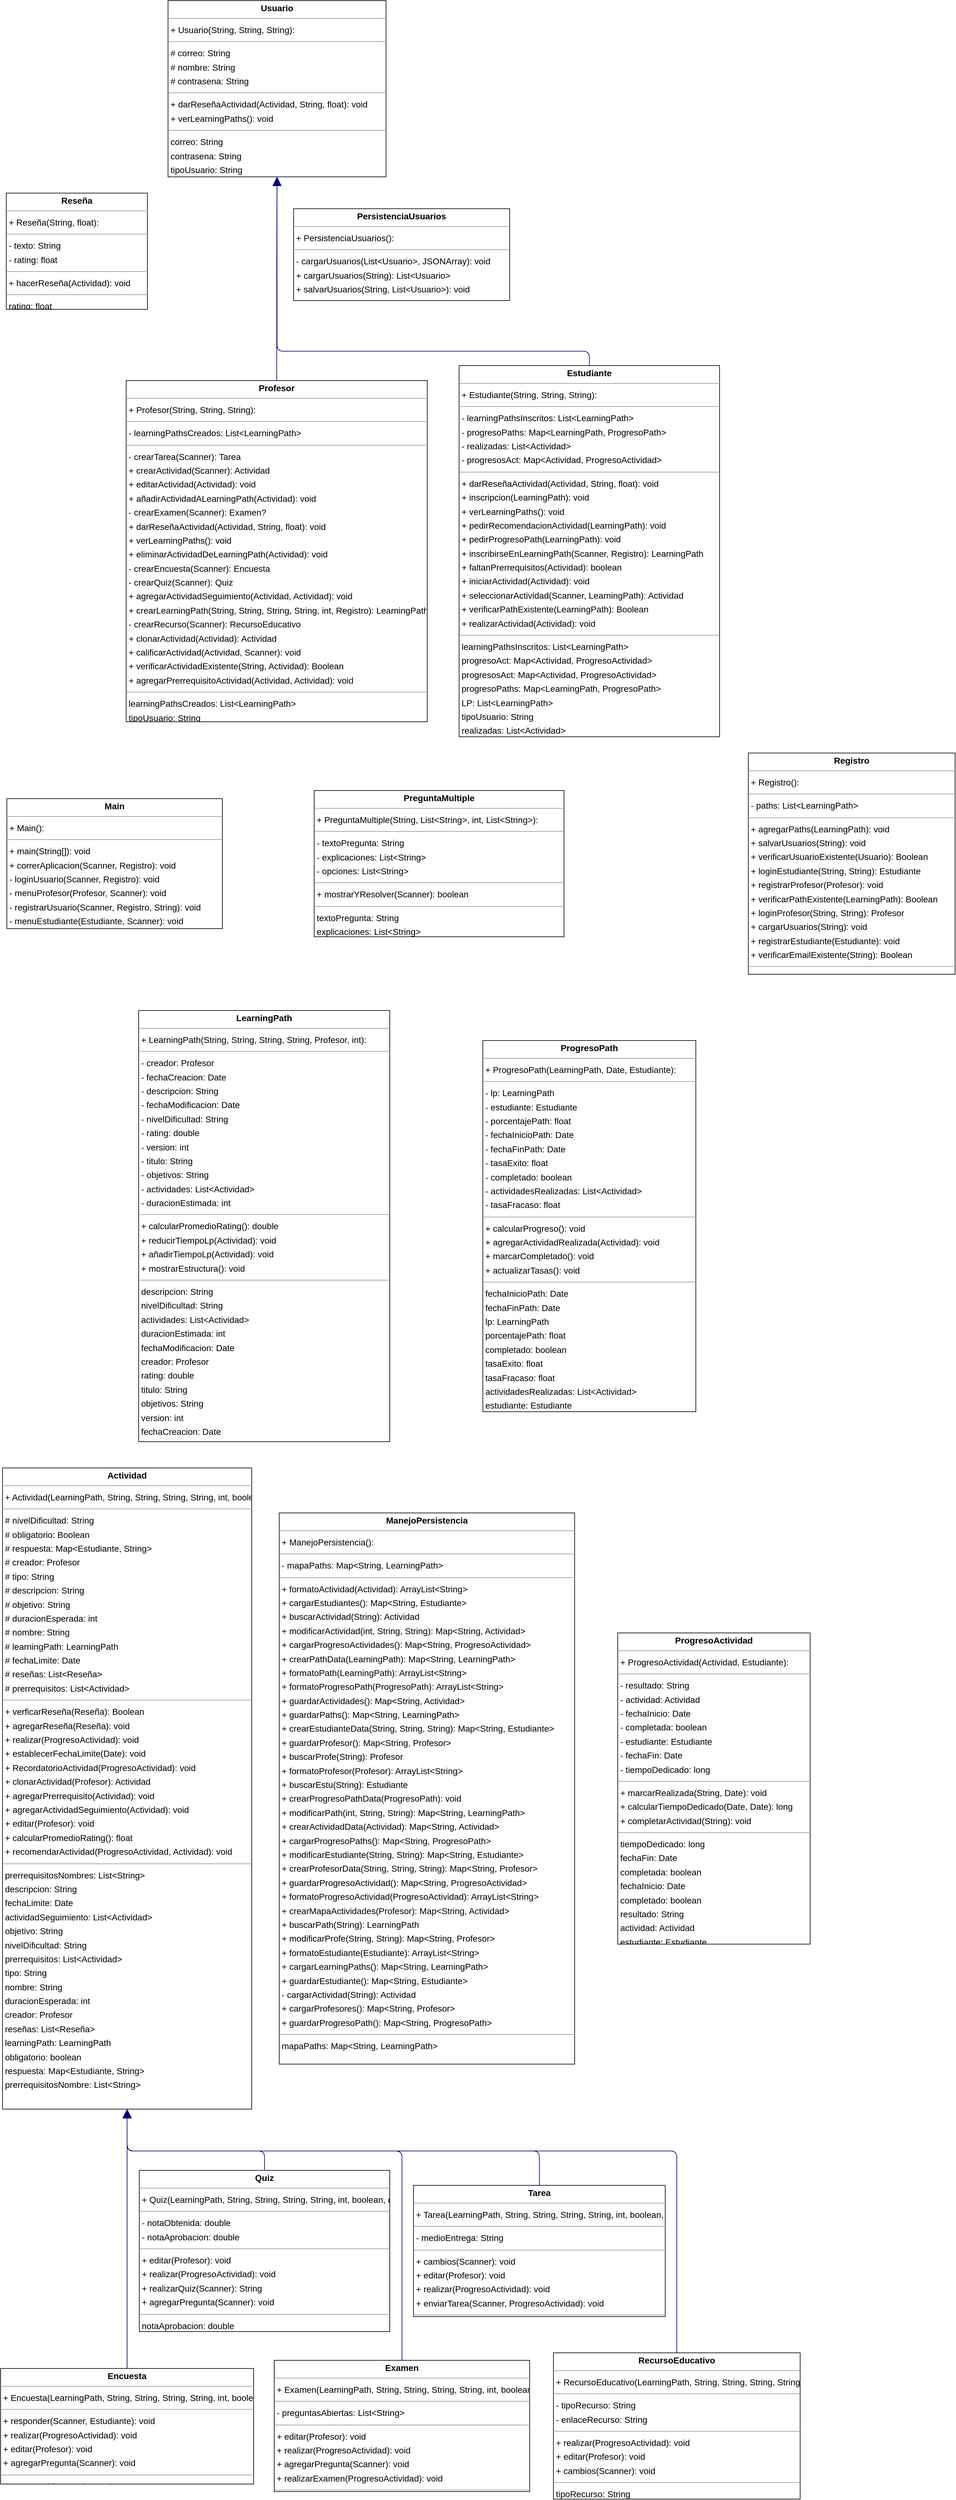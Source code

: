 <mxGraphModel dx="0" dy="0" grid="1" gridSize="10" guides="1" tooltips="1" connect="1" arrows="1" fold="1" page="0" pageScale="1" background="none" math="0" shadow="0">
  <root>
    <mxCell id="0" />
    <mxCell id="1" parent="0" />
    <mxCell id="node14" parent="1" vertex="1" value="&lt;p style=&quot;margin:0px;margin-top:4px;text-align:center;&quot;&gt;&lt;b&gt;Actividad&lt;/b&gt;&lt;/p&gt;&lt;hr size=&quot;1&quot;/&gt;&lt;p style=&quot;margin:0 0 0 4px;line-height:1.6;&quot;&gt;+ Actividad(LearningPath, String, String, String, String, int, boolean, Profesor): &lt;/p&gt;&lt;hr size=&quot;1&quot;/&gt;&lt;p style=&quot;margin:0 0 0 4px;line-height:1.6;&quot;&gt;# nivelDificultad: String&lt;br/&gt;# obligatorio: Boolean&lt;br/&gt;# respuesta: Map&amp;lt;Estudiante, String&amp;gt;&lt;br/&gt;# creador: Profesor&lt;br/&gt;# tipo: String&lt;br/&gt;# descripcion: String&lt;br/&gt;# objetivo: String&lt;br/&gt;# duracionEsperada: int&lt;br/&gt;# nombre: String&lt;br/&gt;# learningPath: LearningPath&lt;br/&gt;# fechaLimite: Date&lt;br/&gt;# reseñas: List&amp;lt;Reseña&amp;gt;&lt;br/&gt;# prerrequisitos: List&amp;lt;Actividad&amp;gt;&lt;/p&gt;&lt;hr size=&quot;1&quot;/&gt;&lt;p style=&quot;margin:0 0 0 4px;line-height:1.6;&quot;&gt;+ verficarReseña(Reseña): Boolean&lt;br/&gt;+ agregarReseña(Reseña): void&lt;br/&gt;+ realizar(ProgresoActividad): void&lt;br/&gt;+ establecerFechaLimite(Date): void&lt;br/&gt;+ RecordatorioActividad(ProgresoActividad): void&lt;br/&gt;+ clonarActividad(Profesor): Actividad&lt;br/&gt;+ agregarPrerrequisito(Actividad): void&lt;br/&gt;+ agregarActividadSeguimiento(Actividad): void&lt;br/&gt;+ editar(Profesor): void&lt;br/&gt;+ calcularPromedioRating(): float&lt;br/&gt;+ recomendarActividad(ProgresoActividad, Actividad): void&lt;/p&gt;&lt;hr size=&quot;1&quot;/&gt;&lt;p style=&quot;margin:0 0 0 4px;line-height:1.6;&quot;&gt; prerrequisitosNombres: List&amp;lt;String&amp;gt;&lt;br/&gt; descripcion: String&lt;br/&gt; fechaLimite: Date&lt;br/&gt; actividadSeguimiento: List&amp;lt;Actividad&amp;gt;&lt;br/&gt; objetivo: String&lt;br/&gt; nivelDificultad: String&lt;br/&gt; prerrequisitos: List&amp;lt;Actividad&amp;gt;&lt;br/&gt; tipo: String&lt;br/&gt; nombre: String&lt;br/&gt; duracionEsperada: int&lt;br/&gt; creador: Profesor&lt;br/&gt; reseñas: List&amp;lt;Reseña&amp;gt;&lt;br/&gt; learningPath: LearningPath&lt;br/&gt; obligatorio: boolean&lt;br/&gt; respuesta: Map&amp;lt;Estudiante, String&amp;gt;&lt;br/&gt; prerrequisitosNombre: List&amp;lt;String&amp;gt;&lt;/p&gt;" style="verticalAlign=top;align=left;overflow=fill;fontSize=14;fontFamily=Helvetica;html=1;rounded=0;shadow=0;comic=0;labelBackgroundColor=none;strokeWidth=1;">
      <mxGeometry x="-237" y="1715" width="399" height="1026" as="geometry" />
    </mxCell>
    <mxCell id="node16" parent="1" vertex="1" value="&lt;p style=&quot;margin:0px;margin-top:4px;text-align:center;&quot;&gt;&lt;b&gt;Encuesta&lt;/b&gt;&lt;/p&gt;&lt;hr size=&quot;1&quot;/&gt;&lt;p style=&quot;margin:0 0 0 4px;line-height:1.6;&quot;&gt;+ Encuesta(LearningPath, String, String, String, String, int, boolean, Profesor): &lt;/p&gt;&lt;hr size=&quot;1&quot;/&gt;&lt;p style=&quot;margin:0 0 0 4px;line-height:1.6;&quot;&gt;+ responder(Scanner, Estudiante): void&lt;br/&gt;+ realizar(ProgresoActividad): void&lt;br/&gt;+ editar(Profesor): void&lt;br/&gt;+ agregarPregunta(Scanner): void&lt;/p&gt;&lt;hr size=&quot;1&quot;/&gt;&lt;p style=&quot;margin:0 0 0 4px;line-height:1.6;&quot;&gt; preguntasAbiertas: List&amp;lt;String&amp;gt;&lt;/p&gt;" style="verticalAlign=top;align=left;overflow=fill;fontSize=14;fontFamily=Helvetica;html=1;rounded=0;shadow=0;comic=0;labelBackgroundColor=none;strokeWidth=1;">
      <mxGeometry x="-240" y="3156" width="405" height="185" as="geometry" />
    </mxCell>
    <mxCell id="node8" parent="1" vertex="1" value="&lt;p style=&quot;margin:0px;margin-top:4px;text-align:center;&quot;&gt;&lt;b&gt;Estudiante&lt;/b&gt;&lt;/p&gt;&lt;hr size=&quot;1&quot;/&gt;&lt;p style=&quot;margin:0 0 0 4px;line-height:1.6;&quot;&gt;+ Estudiante(String, String, String): &lt;/p&gt;&lt;hr size=&quot;1&quot;/&gt;&lt;p style=&quot;margin:0 0 0 4px;line-height:1.6;&quot;&gt;- learningPathsInscritos: List&amp;lt;LearningPath&amp;gt;&lt;br/&gt;- progresoPaths: Map&amp;lt;LearningPath, ProgresoPath&amp;gt;&lt;br/&gt;- realizadas: List&amp;lt;Actividad&amp;gt;&lt;br/&gt;- progresosAct: Map&amp;lt;Actividad, ProgresoActividad&amp;gt;&lt;/p&gt;&lt;hr size=&quot;1&quot;/&gt;&lt;p style=&quot;margin:0 0 0 4px;line-height:1.6;&quot;&gt;+ darReseñaActividad(Actividad, String, float): void&lt;br/&gt;+ inscripcion(LearningPath): void&lt;br/&gt;+ verLearningPaths(): void&lt;br/&gt;+ pedirRecomendacionActividad(LearningPath): void&lt;br/&gt;+ pedirProgresoPath(LearningPath): void&lt;br/&gt;+ inscribirseEnLearningPath(Scanner, Registro): LearningPath&lt;br/&gt;+ faltanPrerrequisitos(Actividad): boolean&lt;br/&gt;+ iniciarActividad(Actividad): void&lt;br/&gt;+ seleccionarActividad(Scanner, LearningPath): Actividad&lt;br/&gt;+ verificarPathExistente(LearningPath): Boolean&lt;br/&gt;+ realizarActividad(Actividad): void&lt;/p&gt;&lt;hr size=&quot;1&quot;/&gt;&lt;p style=&quot;margin:0 0 0 4px;line-height:1.6;&quot;&gt; learningPathsInscritos: List&amp;lt;LearningPath&amp;gt;&lt;br/&gt; progresoAct: Map&amp;lt;Actividad, ProgresoActividad&amp;gt;&lt;br/&gt; progresosAct: Map&amp;lt;Actividad, ProgresoActividad&amp;gt;&lt;br/&gt; progresoPaths: Map&amp;lt;LearningPath, ProgresoPath&amp;gt;&lt;br/&gt; LP: List&amp;lt;LearningPath&amp;gt;&lt;br/&gt; tipoUsuario: String&lt;br/&gt; realizadas: List&amp;lt;Actividad&amp;gt;&lt;/p&gt;" style="verticalAlign=top;align=left;overflow=fill;fontSize=14;fontFamily=Helvetica;html=1;rounded=0;shadow=0;comic=0;labelBackgroundColor=none;strokeWidth=1;">
      <mxGeometry x="494" y="-49" width="417" height="594" as="geometry" />
    </mxCell>
    <mxCell id="node7" parent="1" vertex="1" value="&lt;p style=&quot;margin:0px;margin-top:4px;text-align:center;&quot;&gt;&lt;b&gt;Examen&lt;/b&gt;&lt;/p&gt;&lt;hr size=&quot;1&quot;/&gt;&lt;p style=&quot;margin:0 0 0 4px;line-height:1.6;&quot;&gt;+ Examen(LearningPath, String, String, String, String, int, boolean, Profesor): &lt;/p&gt;&lt;hr size=&quot;1&quot;/&gt;&lt;p style=&quot;margin:0 0 0 4px;line-height:1.6;&quot;&gt;- preguntasAbiertas: List&amp;lt;String&amp;gt;&lt;/p&gt;&lt;hr size=&quot;1&quot;/&gt;&lt;p style=&quot;margin:0 0 0 4px;line-height:1.6;&quot;&gt;+ editar(Profesor): void&lt;br/&gt;+ realizar(ProgresoActividad): void&lt;br/&gt;+ agregarPregunta(Scanner): void&lt;br/&gt;+ realizarExamen(ProgresoActividad): void&lt;/p&gt;&lt;hr size=&quot;1&quot;/&gt;&lt;p style=&quot;margin:0 0 0 4px;line-height:1.6;&quot;&gt; preguntasAbiertas: List&amp;lt;String&amp;gt;&lt;/p&gt;" style="verticalAlign=top;align=left;overflow=fill;fontSize=14;fontFamily=Helvetica;html=1;rounded=0;shadow=0;comic=0;labelBackgroundColor=none;strokeWidth=1;">
      <mxGeometry x="198" y="3143" width="409" height="210" as="geometry" />
    </mxCell>
    <mxCell id="node17" parent="1" vertex="1" value="&lt;p style=&quot;margin:0px;margin-top:4px;text-align:center;&quot;&gt;&lt;b&gt;LearningPath&lt;/b&gt;&lt;/p&gt;&lt;hr size=&quot;1&quot;/&gt;&lt;p style=&quot;margin:0 0 0 4px;line-height:1.6;&quot;&gt;+ LearningPath(String, String, String, String, Profesor, int): &lt;/p&gt;&lt;hr size=&quot;1&quot;/&gt;&lt;p style=&quot;margin:0 0 0 4px;line-height:1.6;&quot;&gt;- creador: Profesor&lt;br/&gt;- fechaCreacion: Date&lt;br/&gt;- descripcion: String&lt;br/&gt;- fechaModificacion: Date&lt;br/&gt;- nivelDificultad: String&lt;br/&gt;- rating: double&lt;br/&gt;- version: int&lt;br/&gt;- titulo: String&lt;br/&gt;- objetivos: String&lt;br/&gt;- actividades: List&amp;lt;Actividad&amp;gt;&lt;br/&gt;- duracionEstimada: int&lt;/p&gt;&lt;hr size=&quot;1&quot;/&gt;&lt;p style=&quot;margin:0 0 0 4px;line-height:1.6;&quot;&gt;+ calcularPromedioRating(): double&lt;br/&gt;+ reducirTiempoLp(Actividad): void&lt;br/&gt;+ añadirTiempoLp(Actividad): void&lt;br/&gt;+ mostrarEstructura(): void&lt;/p&gt;&lt;hr size=&quot;1&quot;/&gt;&lt;p style=&quot;margin:0 0 0 4px;line-height:1.6;&quot;&gt; descripcion: String&lt;br/&gt; nivelDificultad: String&lt;br/&gt; actividades: List&amp;lt;Actividad&amp;gt;&lt;br/&gt; duracionEstimada: int&lt;br/&gt; fechaModificacion: Date&lt;br/&gt; creador: Profesor&lt;br/&gt; rating: double&lt;br/&gt; titulo: String&lt;br/&gt; objetivos: String&lt;br/&gt; version: int&lt;br/&gt; fechaCreacion: Date&lt;/p&gt;" style="verticalAlign=top;align=left;overflow=fill;fontSize=14;fontFamily=Helvetica;html=1;rounded=0;shadow=0;comic=0;labelBackgroundColor=none;strokeWidth=1;">
      <mxGeometry x="-19" y="983" width="402" height="690" as="geometry" />
    </mxCell>
    <mxCell id="node12" parent="1" vertex="1" value="&lt;p style=&quot;margin:0px;margin-top:4px;text-align:center;&quot;&gt;&lt;b&gt;Main&lt;/b&gt;&lt;/p&gt;&lt;hr size=&quot;1&quot;/&gt;&lt;p style=&quot;margin:0 0 0 4px;line-height:1.6;&quot;&gt;+ Main(): &lt;/p&gt;&lt;hr size=&quot;1&quot;/&gt;&lt;p style=&quot;margin:0 0 0 4px;line-height:1.6;&quot;&gt;+ main(String[]): void&lt;br/&gt;+ correrAplicacion(Scanner, Registro): void&lt;br/&gt;- loginUsuario(Scanner, Registro): void&lt;br/&gt;- menuProfesor(Profesor, Scanner): void&lt;br/&gt;- registrarUsuario(Scanner, Registro, String): void&lt;br/&gt;- menuEstudiante(Estudiante, Scanner): void&lt;/p&gt;" style="verticalAlign=top;align=left;overflow=fill;fontSize=14;fontFamily=Helvetica;html=1;rounded=0;shadow=0;comic=0;labelBackgroundColor=none;strokeWidth=1;">
      <mxGeometry x="-230" y="644" width="345" height="208" as="geometry" />
    </mxCell>
    <mxCell id="node15" parent="1" vertex="1" value="&lt;p style=&quot;margin:0px;margin-top:4px;text-align:center;&quot;&gt;&lt;b&gt;ManejoPersistencia&lt;/b&gt;&lt;/p&gt;&lt;hr size=&quot;1&quot;/&gt;&lt;p style=&quot;margin:0 0 0 4px;line-height:1.6;&quot;&gt;+ ManejoPersistencia(): &lt;/p&gt;&lt;hr size=&quot;1&quot;/&gt;&lt;p style=&quot;margin:0 0 0 4px;line-height:1.6;&quot;&gt;- mapaPaths: Map&amp;lt;String, LearningPath&amp;gt;&lt;/p&gt;&lt;hr size=&quot;1&quot;/&gt;&lt;p style=&quot;margin:0 0 0 4px;line-height:1.6;&quot;&gt;+ formatoActividad(Actividad): ArrayList&amp;lt;String&amp;gt;&lt;br/&gt;+ cargarEstudiantes(): Map&amp;lt;String, Estudiante&amp;gt;&lt;br/&gt;+ buscarActividad(String): Actividad&lt;br/&gt;+ modificarActividad(int, String, String): Map&amp;lt;String, Actividad&amp;gt;&lt;br/&gt;+ cargarProgresoActividades(): Map&amp;lt;String, ProgresoActividad&amp;gt;&lt;br/&gt;+ crearPathData(LearningPath): Map&amp;lt;String, LearningPath&amp;gt;&lt;br/&gt;+ formatoPath(LearningPath): ArrayList&amp;lt;String&amp;gt;&lt;br/&gt;+ formatoProgresoPath(ProgresoPath): ArrayList&amp;lt;String&amp;gt;&lt;br/&gt;+ guardarActividades(): Map&amp;lt;String, Actividad&amp;gt;&lt;br/&gt;+ guardarPaths(): Map&amp;lt;String, LearningPath&amp;gt;&lt;br/&gt;+ crearEstudianteData(String, String, String): Map&amp;lt;String, Estudiante&amp;gt;&lt;br/&gt;+ guardarProfesor(): Map&amp;lt;String, Profesor&amp;gt;&lt;br/&gt;+ buscarProfe(String): Profesor&lt;br/&gt;+ formatoProfesor(Profesor): ArrayList&amp;lt;String&amp;gt;&lt;br/&gt;+ buscarEstu(String): Estudiante&lt;br/&gt;+ crearProgresoPathData(ProgresoPath): void&lt;br/&gt;+ modificarPath(int, String, String): Map&amp;lt;String, LearningPath&amp;gt;&lt;br/&gt;+ crearActividadData(Actividad): Map&amp;lt;String, Actividad&amp;gt;&lt;br/&gt;+ cargarProgresoPaths(): Map&amp;lt;String, ProgresoPath&amp;gt;&lt;br/&gt;+ modificarEstudiante(String, String): Map&amp;lt;String, Estudiante&amp;gt;&lt;br/&gt;+ crearProfesorData(String, String, String): Map&amp;lt;String, Profesor&amp;gt;&lt;br/&gt;+ guardarProgresoActividad(): Map&amp;lt;String, ProgresoActividad&amp;gt;&lt;br/&gt;+ formatoProgresoActividad(ProgresoActividad): ArrayList&amp;lt;String&amp;gt;&lt;br/&gt;+ crearMapaActividades(Profesor): Map&amp;lt;String, Actividad&amp;gt;&lt;br/&gt;+ buscarPath(String): LearningPath&lt;br/&gt;+ modificarProfe(String, String): Map&amp;lt;String, Profesor&amp;gt;&lt;br/&gt;+ formatoEstudiante(Estudiante): ArrayList&amp;lt;String&amp;gt;&lt;br/&gt;+ cargarLearningPaths(): Map&amp;lt;String, LearningPath&amp;gt;&lt;br/&gt;+ guardarEstudiante(): Map&amp;lt;String, Estudiante&amp;gt;&lt;br/&gt;- cargarActividad(String): Actividad&lt;br/&gt;+ cargarProfesores(): Map&amp;lt;String, Profesor&amp;gt;&lt;br/&gt;+ guardarProgresoPath(): Map&amp;lt;String, ProgresoPath&amp;gt;&lt;/p&gt;&lt;hr size=&quot;1&quot;/&gt;&lt;p style=&quot;margin:0 0 0 4px;line-height:1.6;&quot;&gt; mapaPaths: Map&amp;lt;String, LearningPath&amp;gt;&lt;/p&gt;" style="verticalAlign=top;align=left;overflow=fill;fontSize=14;fontFamily=Helvetica;html=1;rounded=0;shadow=0;comic=0;labelBackgroundColor=none;strokeWidth=1;">
      <mxGeometry x="206" y="1787" width="473" height="882" as="geometry" />
    </mxCell>
    <mxCell id="node1" parent="1" vertex="1" value="&lt;p style=&quot;margin:0px;margin-top:4px;text-align:center;&quot;&gt;&lt;b&gt;PersistenciaUsuarios&lt;/b&gt;&lt;/p&gt;&lt;hr size=&quot;1&quot;/&gt;&lt;p style=&quot;margin:0 0 0 4px;line-height:1.6;&quot;&gt;+ PersistenciaUsuarios(): &lt;/p&gt;&lt;hr size=&quot;1&quot;/&gt;&lt;p style=&quot;margin:0 0 0 4px;line-height:1.6;&quot;&gt;- cargarUsuarios(List&amp;lt;Usuario&amp;gt;, JSONArray): void&lt;br/&gt;+ cargarUsuarios(String): List&amp;lt;Usuario&amp;gt;&lt;br/&gt;+ salvarUsuarios(String, List&amp;lt;Usuario&amp;gt;): void&lt;/p&gt;" style="verticalAlign=top;align=left;overflow=fill;fontSize=14;fontFamily=Helvetica;html=1;rounded=0;shadow=0;comic=0;labelBackgroundColor=none;strokeWidth=1;">
      <mxGeometry x="229" y="-300" width="346" height="147" as="geometry" />
    </mxCell>
    <mxCell id="node5" parent="1" vertex="1" value="&lt;p style=&quot;margin:0px;margin-top:4px;text-align:center;&quot;&gt;&lt;b&gt;PreguntaMultiple&lt;/b&gt;&lt;/p&gt;&lt;hr size=&quot;1&quot;/&gt;&lt;p style=&quot;margin:0 0 0 4px;line-height:1.6;&quot;&gt;+ PreguntaMultiple(String, List&amp;lt;String&amp;gt;, int, List&amp;lt;String&amp;gt;): &lt;/p&gt;&lt;hr size=&quot;1&quot;/&gt;&lt;p style=&quot;margin:0 0 0 4px;line-height:1.6;&quot;&gt;- textoPregunta: String&lt;br/&gt;- explicaciones: List&amp;lt;String&amp;gt;&lt;br/&gt;- opciones: List&amp;lt;String&amp;gt;&lt;/p&gt;&lt;hr size=&quot;1&quot;/&gt;&lt;p style=&quot;margin:0 0 0 4px;line-height:1.6;&quot;&gt;+ mostrarYResolver(Scanner): boolean&lt;/p&gt;&lt;hr size=&quot;1&quot;/&gt;&lt;p style=&quot;margin:0 0 0 4px;line-height:1.6;&quot;&gt; textoPregunta: String&lt;br/&gt; explicaciones: List&amp;lt;String&amp;gt;&lt;br/&gt; opciones: List&amp;lt;String&amp;gt;&lt;/p&gt;" style="verticalAlign=top;align=left;overflow=fill;fontSize=14;fontFamily=Helvetica;html=1;rounded=0;shadow=0;comic=0;labelBackgroundColor=none;strokeWidth=1;">
      <mxGeometry x="262" y="631" width="400" height="234" as="geometry" />
    </mxCell>
    <mxCell id="node3" parent="1" vertex="1" value="&lt;p style=&quot;margin:0px;margin-top:4px;text-align:center;&quot;&gt;&lt;b&gt;Profesor&lt;/b&gt;&lt;/p&gt;&lt;hr size=&quot;1&quot;/&gt;&lt;p style=&quot;margin:0 0 0 4px;line-height:1.6;&quot;&gt;+ Profesor(String, String, String): &lt;/p&gt;&lt;hr size=&quot;1&quot;/&gt;&lt;p style=&quot;margin:0 0 0 4px;line-height:1.6;&quot;&gt;- learningPathsCreados: List&amp;lt;LearningPath&amp;gt;&lt;/p&gt;&lt;hr size=&quot;1&quot;/&gt;&lt;p style=&quot;margin:0 0 0 4px;line-height:1.6;&quot;&gt;- crearTarea(Scanner): Tarea&lt;br/&gt;+ crearActividad(Scanner): Actividad&lt;br/&gt;+ editarActividad(Actividad): void&lt;br/&gt;+ añadirActividadALearningPath(Actividad): void&lt;br/&gt;- crearExamen(Scanner): Examen?&lt;br/&gt;+ darReseñaActividad(Actividad, String, float): void&lt;br/&gt;+ verLearningPaths(): void&lt;br/&gt;+ eliminarActividadDeLearningPath(Actividad): void&lt;br/&gt;- crearEncuesta(Scanner): Encuesta&lt;br/&gt;- crearQuiz(Scanner): Quiz&lt;br/&gt;+ agregarActividadSeguimiento(Actividad, Actividad): void&lt;br/&gt;+ crearLearningPath(String, String, String, String, int, Registro): LearningPath&lt;br/&gt;- crearRecurso(Scanner): RecursoEducativo&lt;br/&gt;+ clonarActividad(Actividad): Actividad&lt;br/&gt;+ calificarActividad(Actividad, Scanner): void&lt;br/&gt;+ verificarActividadExistente(String, Actividad): Boolean&lt;br/&gt;+ agregarPrerrequisitoActividad(Actividad, Actividad): void&lt;/p&gt;&lt;hr size=&quot;1&quot;/&gt;&lt;p style=&quot;margin:0 0 0 4px;line-height:1.6;&quot;&gt; learningPathsCreados: List&amp;lt;LearningPath&amp;gt;&lt;br/&gt; tipoUsuario: String&lt;/p&gt;" style="verticalAlign=top;align=left;overflow=fill;fontSize=14;fontFamily=Helvetica;html=1;rounded=0;shadow=0;comic=0;labelBackgroundColor=none;strokeWidth=1;">
      <mxGeometry x="-39" y="-25" width="482" height="546" as="geometry" />
    </mxCell>
    <mxCell id="node2" parent="1" vertex="1" value="&lt;p style=&quot;margin:0px;margin-top:4px;text-align:center;&quot;&gt;&lt;b&gt;ProgresoActividad&lt;/b&gt;&lt;/p&gt;&lt;hr size=&quot;1&quot;/&gt;&lt;p style=&quot;margin:0 0 0 4px;line-height:1.6;&quot;&gt;+ ProgresoActividad(Actividad, Estudiante): &lt;/p&gt;&lt;hr size=&quot;1&quot;/&gt;&lt;p style=&quot;margin:0 0 0 4px;line-height:1.6;&quot;&gt;- resultado: String&lt;br/&gt;- actividad: Actividad&lt;br/&gt;- fechaInicio: Date&lt;br/&gt;- completada: boolean&lt;br/&gt;- estudiante: Estudiante&lt;br/&gt;- fechaFin: Date&lt;br/&gt;- tiempoDedicado: long&lt;/p&gt;&lt;hr size=&quot;1&quot;/&gt;&lt;p style=&quot;margin:0 0 0 4px;line-height:1.6;&quot;&gt;+ marcarRealizada(String, Date): void&lt;br/&gt;+ calcularTiempoDedicado(Date, Date): long&lt;br/&gt;+ completarActividad(String): void&lt;/p&gt;&lt;hr size=&quot;1&quot;/&gt;&lt;p style=&quot;margin:0 0 0 4px;line-height:1.6;&quot;&gt; tiempoDedicado: long&lt;br/&gt; fechaFin: Date&lt;br/&gt; completada: boolean&lt;br/&gt; fechaInicio: Date&lt;br/&gt; completado: boolean&lt;br/&gt; resultado: String&lt;br/&gt; actividad: Actividad&lt;br/&gt; estudiante: Estudiante&lt;/p&gt;" style="verticalAlign=top;align=left;overflow=fill;fontSize=14;fontFamily=Helvetica;html=1;rounded=0;shadow=0;comic=0;labelBackgroundColor=none;strokeWidth=1;">
      <mxGeometry x="748" y="1979" width="308" height="498" as="geometry" />
    </mxCell>
    <mxCell id="node9" parent="1" vertex="1" value="&lt;p style=&quot;margin:0px;margin-top:4px;text-align:center;&quot;&gt;&lt;b&gt;ProgresoPath&lt;/b&gt;&lt;/p&gt;&lt;hr size=&quot;1&quot;/&gt;&lt;p style=&quot;margin:0 0 0 4px;line-height:1.6;&quot;&gt;+ ProgresoPath(LearningPath, Date, Estudiante): &lt;/p&gt;&lt;hr size=&quot;1&quot;/&gt;&lt;p style=&quot;margin:0 0 0 4px;line-height:1.6;&quot;&gt;- lp: LearningPath&lt;br/&gt;- estudiante: Estudiante&lt;br/&gt;- porcentajePath: float&lt;br/&gt;- fechaInicioPath: Date&lt;br/&gt;- fechaFinPath: Date&lt;br/&gt;- tasaExito: float&lt;br/&gt;- completado: boolean&lt;br/&gt;- actividadesRealizadas: List&amp;lt;Actividad&amp;gt;&lt;br/&gt;- tasaFracaso: float&lt;/p&gt;&lt;hr size=&quot;1&quot;/&gt;&lt;p style=&quot;margin:0 0 0 4px;line-height:1.6;&quot;&gt;+ calcularProgreso(): void&lt;br/&gt;+ agregarActividadRealizada(Actividad): void&lt;br/&gt;+ marcarCompletado(): void&lt;br/&gt;+ actualizarTasas(): void&lt;/p&gt;&lt;hr size=&quot;1&quot;/&gt;&lt;p style=&quot;margin:0 0 0 4px;line-height:1.6;&quot;&gt; fechaInicioPath: Date&lt;br/&gt; fechaFinPath: Date&lt;br/&gt; lp: LearningPath&lt;br/&gt; porcentajePath: float&lt;br/&gt; completado: boolean&lt;br/&gt; tasaExito: float&lt;br/&gt; tasaFracaso: float&lt;br/&gt; actividadesRealizadas: List&amp;lt;Actividad&amp;gt;&lt;br/&gt; estudiante: Estudiante&lt;/p&gt;" style="verticalAlign=top;align=left;overflow=fill;fontSize=14;fontFamily=Helvetica;html=1;rounded=0;shadow=0;comic=0;labelBackgroundColor=none;strokeWidth=1;">
      <mxGeometry x="532" y="1031" width="341" height="594" as="geometry" />
    </mxCell>
    <mxCell id="node4" parent="1" vertex="1" value="&lt;p style=&quot;margin:0px;margin-top:4px;text-align:center;&quot;&gt;&lt;b&gt;Quiz&lt;/b&gt;&lt;/p&gt;&lt;hr size=&quot;1&quot;/&gt;&lt;p style=&quot;margin:0 0 0 4px;line-height:1.6;&quot;&gt;+ Quiz(LearningPath, String, String, String, String, int, boolean, double, Profesor): &lt;/p&gt;&lt;hr size=&quot;1&quot;/&gt;&lt;p style=&quot;margin:0 0 0 4px;line-height:1.6;&quot;&gt;- notaObtenida: double&lt;br/&gt;- notaAprobacion: double&lt;/p&gt;&lt;hr size=&quot;1&quot;/&gt;&lt;p style=&quot;margin:0 0 0 4px;line-height:1.6;&quot;&gt;+ editar(Profesor): void&lt;br/&gt;+ realizar(ProgresoActividad): void&lt;br/&gt;+ realizarQuiz(Scanner): String&lt;br/&gt;+ agregarPregunta(Scanner): void&lt;/p&gt;&lt;hr size=&quot;1&quot;/&gt;&lt;p style=&quot;margin:0 0 0 4px;line-height:1.6;&quot;&gt; notaAprobacion: double&lt;br/&gt; notaObtenida: double&lt;/p&gt;" style="verticalAlign=top;align=left;overflow=fill;fontSize=14;fontFamily=Helvetica;html=1;rounded=0;shadow=0;comic=0;labelBackgroundColor=none;strokeWidth=1;">
      <mxGeometry x="-18" y="2839" width="401" height="258" as="geometry" />
    </mxCell>
    <mxCell id="node13" parent="1" vertex="1" value="&lt;p style=&quot;margin:0px;margin-top:4px;text-align:center;&quot;&gt;&lt;b&gt;RecursoEducativo&lt;/b&gt;&lt;/p&gt;&lt;hr size=&quot;1&quot;/&gt;&lt;p style=&quot;margin:0 0 0 4px;line-height:1.6;&quot;&gt;+ RecursoEducativo(LearningPath, String, String, String, String, int, boolean, String, String, Profesor): &lt;/p&gt;&lt;hr size=&quot;1&quot;/&gt;&lt;p style=&quot;margin:0 0 0 4px;line-height:1.6;&quot;&gt;- tipoRecurso: String&lt;br/&gt;- enlaceRecurso: String&lt;/p&gt;&lt;hr size=&quot;1&quot;/&gt;&lt;p style=&quot;margin:0 0 0 4px;line-height:1.6;&quot;&gt;+ realizar(ProgresoActividad): void&lt;br/&gt;+ editar(Profesor): void&lt;br/&gt;+ cambios(Scanner): void&lt;/p&gt;&lt;hr size=&quot;1&quot;/&gt;&lt;p style=&quot;margin:0 0 0 4px;line-height:1.6;&quot;&gt; tipoRecurso: String&lt;br/&gt; enlaceRecurso: String&lt;/p&gt;" style="verticalAlign=top;align=left;overflow=fill;fontSize=14;fontFamily=Helvetica;html=1;rounded=0;shadow=0;comic=0;labelBackgroundColor=none;strokeWidth=1;">
      <mxGeometry x="645" y="3131" width="395" height="234" as="geometry" />
    </mxCell>
    <mxCell id="node0" parent="1" vertex="1" value="&lt;p style=&quot;margin:0px;margin-top:4px;text-align:center;&quot;&gt;&lt;b&gt;Registro&lt;/b&gt;&lt;/p&gt;&lt;hr size=&quot;1&quot;/&gt;&lt;p style=&quot;margin:0 0 0 4px;line-height:1.6;&quot;&gt;+ Registro(): &lt;/p&gt;&lt;hr size=&quot;1&quot;/&gt;&lt;p style=&quot;margin:0 0 0 4px;line-height:1.6;&quot;&gt;- paths: List&amp;lt;LearningPath&amp;gt;&lt;/p&gt;&lt;hr size=&quot;1&quot;/&gt;&lt;p style=&quot;margin:0 0 0 4px;line-height:1.6;&quot;&gt;+ agregarPaths(LearningPath): void&lt;br/&gt;+ salvarUsuarios(String): void&lt;br/&gt;+ verificarUsuarioExistente(Usuario): Boolean&lt;br/&gt;+ loginEstudiante(String, String): Estudiante&lt;br/&gt;+ registrarProfesor(Profesor): void&lt;br/&gt;+ verificarPathExistente(LearningPath): Boolean&lt;br/&gt;+ loginProfesor(String, String): Profesor&lt;br/&gt;+ cargarUsuarios(String): void&lt;br/&gt;+ registrarEstudiante(Estudiante): void&lt;br/&gt;+ verificarEmailExistente(String): Boolean&lt;/p&gt;&lt;hr size=&quot;1&quot;/&gt;&lt;p style=&quot;margin:0 0 0 4px;line-height:1.6;&quot;&gt; paths: List&amp;lt;LearningPath&amp;gt;&lt;/p&gt;" style="verticalAlign=top;align=left;overflow=fill;fontSize=14;fontFamily=Helvetica;html=1;rounded=0;shadow=0;comic=0;labelBackgroundColor=none;strokeWidth=1;">
      <mxGeometry x="957" y="571" width="331" height="354" as="geometry" />
    </mxCell>
    <mxCell id="node11" parent="1" vertex="1" value="&lt;p style=&quot;margin:0px;margin-top:4px;text-align:center;&quot;&gt;&lt;b&gt;Reseña&lt;/b&gt;&lt;/p&gt;&lt;hr size=&quot;1&quot;/&gt;&lt;p style=&quot;margin:0 0 0 4px;line-height:1.6;&quot;&gt;+ Reseña(String, float): &lt;/p&gt;&lt;hr size=&quot;1&quot;/&gt;&lt;p style=&quot;margin:0 0 0 4px;line-height:1.6;&quot;&gt;- texto: String&lt;br/&gt;- rating: float&lt;/p&gt;&lt;hr size=&quot;1&quot;/&gt;&lt;p style=&quot;margin:0 0 0 4px;line-height:1.6;&quot;&gt;+ hacerReseña(Actividad): void&lt;/p&gt;&lt;hr size=&quot;1&quot;/&gt;&lt;p style=&quot;margin:0 0 0 4px;line-height:1.6;&quot;&gt; rating: float&lt;br/&gt; texto: String&lt;/p&gt;" style="verticalAlign=top;align=left;overflow=fill;fontSize=14;fontFamily=Helvetica;html=1;rounded=0;shadow=0;comic=0;labelBackgroundColor=none;strokeWidth=1;">
      <mxGeometry x="-231" y="-325" width="226" height="186" as="geometry" />
    </mxCell>
    <mxCell id="node10" parent="1" vertex="1" value="&lt;p style=&quot;margin:0px;margin-top:4px;text-align:center;&quot;&gt;&lt;b&gt;Tarea&lt;/b&gt;&lt;/p&gt;&lt;hr size=&quot;1&quot;/&gt;&lt;p style=&quot;margin:0 0 0 4px;line-height:1.6;&quot;&gt;+ Tarea(LearningPath, String, String, String, String, int, boolean, Profesor): &lt;/p&gt;&lt;hr size=&quot;1&quot;/&gt;&lt;p style=&quot;margin:0 0 0 4px;line-height:1.6;&quot;&gt;- medioEntrega: String&lt;/p&gt;&lt;hr size=&quot;1&quot;/&gt;&lt;p style=&quot;margin:0 0 0 4px;line-height:1.6;&quot;&gt;+ cambios(Scanner): void&lt;br/&gt;+ editar(Profesor): void&lt;br/&gt;+ realizar(ProgresoActividad): void&lt;br/&gt;+ enviarTarea(Scanner, ProgresoActividad): void&lt;/p&gt;&lt;hr size=&quot;1&quot;/&gt;&lt;p style=&quot;margin:0 0 0 4px;line-height:1.6;&quot;&gt; medioEntrega: String&lt;/p&gt;" style="verticalAlign=top;align=left;overflow=fill;fontSize=14;fontFamily=Helvetica;html=1;rounded=0;shadow=0;comic=0;labelBackgroundColor=none;strokeWidth=1;">
      <mxGeometry x="421" y="2863" width="403" height="210" as="geometry" />
    </mxCell>
    <mxCell id="node6" parent="1" vertex="1" value="&lt;p style=&quot;margin:0px;margin-top:4px;text-align:center;&quot;&gt;&lt;b&gt;Usuario&lt;/b&gt;&lt;/p&gt;&lt;hr size=&quot;1&quot;/&gt;&lt;p style=&quot;margin:0 0 0 4px;line-height:1.6;&quot;&gt;+ Usuario(String, String, String): &lt;/p&gt;&lt;hr size=&quot;1&quot;/&gt;&lt;p style=&quot;margin:0 0 0 4px;line-height:1.6;&quot;&gt;# correo: String&lt;br/&gt;# nombre: String&lt;br/&gt;# contrasena: String&lt;/p&gt;&lt;hr size=&quot;1&quot;/&gt;&lt;p style=&quot;margin:0 0 0 4px;line-height:1.6;&quot;&gt;+ darReseñaActividad(Actividad, String, float): void&lt;br/&gt;+ verLearningPaths(): void&lt;/p&gt;&lt;hr size=&quot;1&quot;/&gt;&lt;p style=&quot;margin:0 0 0 4px;line-height:1.6;&quot;&gt; correo: String&lt;br/&gt; contrasena: String&lt;br/&gt; tipoUsuario: String&lt;br/&gt; nombre: String&lt;/p&gt;" style="verticalAlign=top;align=left;overflow=fill;fontSize=14;fontFamily=Helvetica;html=1;rounded=0;shadow=0;comic=0;labelBackgroundColor=none;strokeWidth=1;">
      <mxGeometry x="28" y="-633" width="349" height="282" as="geometry" />
    </mxCell>
    <mxCell id="edge4" edge="1" value="" parent="1" source="node16" target="node14" style="html=1;rounded=1;edgeStyle=orthogonalEdgeStyle;dashed=0;startArrow=none;endArrow=block;endSize=12;strokeColor=#000082;exitX=0.500;exitY=0.000;exitDx=0;exitDy=0;entryX=0.500;entryY=1.000;entryDx=0;entryDy=0;">
      <mxGeometry width="50" height="50" relative="1" as="geometry">
        <Array as="points" />
      </mxGeometry>
    </mxCell>
    <mxCell id="edge6" edge="1" value="" parent="1" source="node8" target="node6" style="html=1;rounded=1;edgeStyle=orthogonalEdgeStyle;dashed=0;startArrow=none;endArrow=block;endSize=12;strokeColor=#000082;exitX=0.500;exitY=0.000;exitDx=0;exitDy=0;entryX=0.500;entryY=1.000;entryDx=0;entryDy=0;">
      <mxGeometry width="50" height="50" relative="1" as="geometry">
        <Array as="points">
          <mxPoint x="702" y="-72" />
          <mxPoint x="202" y="-72" />
        </Array>
      </mxGeometry>
    </mxCell>
    <mxCell id="edge0" edge="1" value="" parent="1" source="node7" target="node14" style="html=1;rounded=1;edgeStyle=orthogonalEdgeStyle;dashed=0;startArrow=none;endArrow=block;endSize=12;strokeColor=#000082;exitX=0.500;exitY=0.000;exitDx=0;exitDy=0;entryX=0.500;entryY=1.000;entryDx=0;entryDy=0;">
      <mxGeometry width="50" height="50" relative="1" as="geometry">
        <Array as="points">
          <mxPoint x="402" y="2808" />
          <mxPoint x="-38" y="2808" />
        </Array>
      </mxGeometry>
    </mxCell>
    <mxCell id="edge2" edge="1" value="" parent="1" source="node3" target="node6" style="html=1;rounded=1;edgeStyle=orthogonalEdgeStyle;dashed=0;startArrow=none;endArrow=block;endSize=12;strokeColor=#000082;exitX=0.500;exitY=0.000;exitDx=0;exitDy=0;entryX=0.500;entryY=1.000;entryDx=0;entryDy=0;">
      <mxGeometry width="50" height="50" relative="1" as="geometry">
        <Array as="points" />
      </mxGeometry>
    </mxCell>
    <mxCell id="edge3" edge="1" value="" parent="1" source="node4" target="node14" style="html=1;rounded=1;edgeStyle=orthogonalEdgeStyle;dashed=0;startArrow=none;endArrow=block;endSize=12;strokeColor=#000082;exitX=0.500;exitY=0.000;exitDx=0;exitDy=0;entryX=0.500;entryY=1.000;entryDx=0;entryDy=0;">
      <mxGeometry width="50" height="50" relative="1" as="geometry">
        <Array as="points">
          <mxPoint x="182" y="2808" />
          <mxPoint x="-38" y="2808" />
        </Array>
      </mxGeometry>
    </mxCell>
    <mxCell id="edge5" edge="1" value="" parent="1" source="node13" target="node14" style="html=1;rounded=1;edgeStyle=orthogonalEdgeStyle;dashed=0;startArrow=none;endArrow=block;endSize=12;strokeColor=#000082;exitX=0.500;exitY=0.000;exitDx=0;exitDy=0;entryX=0.500;entryY=1.000;entryDx=0;entryDy=0;">
      <mxGeometry width="50" height="50" relative="1" as="geometry">
        <Array as="points">
          <mxPoint x="842" y="2808" />
          <mxPoint x="-38" y="2808" />
        </Array>
      </mxGeometry>
    </mxCell>
    <mxCell id="edge1" edge="1" value="" parent="1" source="node10" target="node14" style="html=1;rounded=1;edgeStyle=orthogonalEdgeStyle;dashed=0;startArrow=none;endArrow=block;endSize=12;strokeColor=#000082;exitX=0.500;exitY=0.000;exitDx=0;exitDy=0;entryX=0.500;entryY=1.000;entryDx=0;entryDy=0;">
      <mxGeometry width="50" height="50" relative="1" as="geometry">
        <Array as="points">
          <mxPoint x="622" y="2808" />
          <mxPoint x="-38" y="2808" />
        </Array>
      </mxGeometry>
    </mxCell>
  </root>
</mxGraphModel>